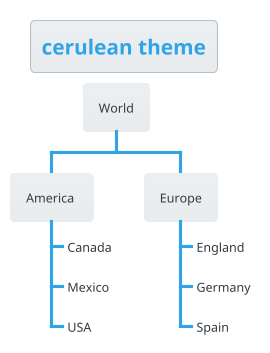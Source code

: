 ' Do not edit
' Theme Gallery
' autogenerated by script
'
@startwbs
!theme cerulean
title cerulean theme
* World
** America 
***_ Canada 
***_ Mexico
***_ USA
** Europe
***_  England
***_  Germany
***_  Spain
@endwbs
